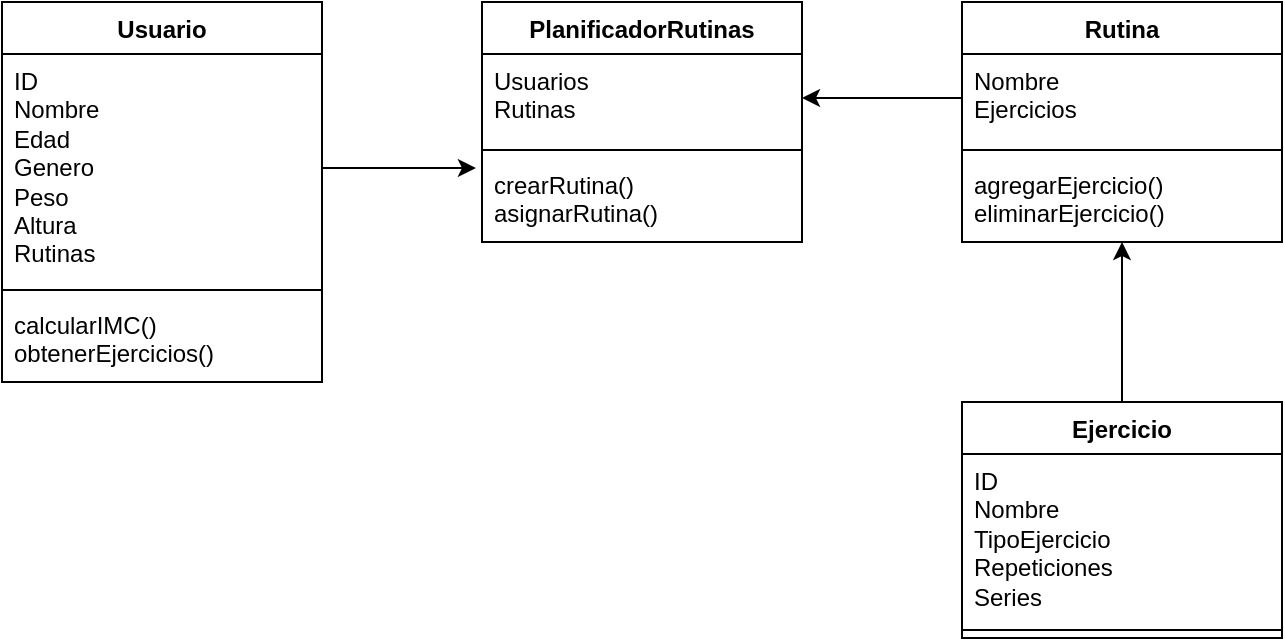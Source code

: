 <mxfile version="24.6.4" type="device">
  <diagram id="C5RBs43oDa-KdzZeNtuy" name="Page-1">
    <mxGraphModel dx="864" dy="516" grid="1" gridSize="10" guides="1" tooltips="1" connect="1" arrows="1" fold="1" page="1" pageScale="1" pageWidth="827" pageHeight="1169" math="0" shadow="0">
      <root>
        <mxCell id="WIyWlLk6GJQsqaUBKTNV-0" />
        <mxCell id="WIyWlLk6GJQsqaUBKTNV-1" parent="WIyWlLk6GJQsqaUBKTNV-0" />
        <mxCell id="jYvnrc7WvTUkd0m6BxXu-1" value="Usuario" style="swimlane;fontStyle=1;align=center;verticalAlign=top;childLayout=stackLayout;horizontal=1;startSize=26;horizontalStack=0;resizeParent=1;resizeParentMax=0;resizeLast=0;collapsible=1;marginBottom=0;whiteSpace=wrap;html=1;" vertex="1" parent="WIyWlLk6GJQsqaUBKTNV-1">
          <mxGeometry x="120" y="80" width="160" height="190" as="geometry" />
        </mxCell>
        <mxCell id="jYvnrc7WvTUkd0m6BxXu-2" value="ID&lt;div&gt;Nombre&lt;/div&gt;&lt;div&gt;Edad&lt;/div&gt;&lt;div&gt;Genero&lt;/div&gt;&lt;div&gt;Peso&lt;/div&gt;&lt;div&gt;Altura&lt;/div&gt;&lt;div&gt;Rutinas&lt;/div&gt;" style="text;strokeColor=none;fillColor=none;align=left;verticalAlign=top;spacingLeft=4;spacingRight=4;overflow=hidden;rotatable=0;points=[[0,0.5],[1,0.5]];portConstraint=eastwest;whiteSpace=wrap;html=1;" vertex="1" parent="jYvnrc7WvTUkd0m6BxXu-1">
          <mxGeometry y="26" width="160" height="114" as="geometry" />
        </mxCell>
        <mxCell id="jYvnrc7WvTUkd0m6BxXu-3" value="" style="line;strokeWidth=1;fillColor=none;align=left;verticalAlign=middle;spacingTop=-1;spacingLeft=3;spacingRight=3;rotatable=0;labelPosition=right;points=[];portConstraint=eastwest;strokeColor=inherit;" vertex="1" parent="jYvnrc7WvTUkd0m6BxXu-1">
          <mxGeometry y="140" width="160" height="8" as="geometry" />
        </mxCell>
        <mxCell id="jYvnrc7WvTUkd0m6BxXu-4" value="calcularIMC()&lt;div&gt;obtenerEjercicios()&lt;/div&gt;" style="text;strokeColor=none;fillColor=none;align=left;verticalAlign=top;spacingLeft=4;spacingRight=4;overflow=hidden;rotatable=0;points=[[0,0.5],[1,0.5]];portConstraint=eastwest;whiteSpace=wrap;html=1;" vertex="1" parent="jYvnrc7WvTUkd0m6BxXu-1">
          <mxGeometry y="148" width="160" height="42" as="geometry" />
        </mxCell>
        <mxCell id="jYvnrc7WvTUkd0m6BxXu-5" value="Rutina" style="swimlane;fontStyle=1;align=center;verticalAlign=top;childLayout=stackLayout;horizontal=1;startSize=26;horizontalStack=0;resizeParent=1;resizeParentMax=0;resizeLast=0;collapsible=1;marginBottom=0;whiteSpace=wrap;html=1;" vertex="1" parent="WIyWlLk6GJQsqaUBKTNV-1">
          <mxGeometry x="600" y="80" width="160" height="120" as="geometry" />
        </mxCell>
        <mxCell id="jYvnrc7WvTUkd0m6BxXu-6" value="Nombre&lt;div&gt;Ejercicios&lt;/div&gt;" style="text;strokeColor=none;fillColor=none;align=left;verticalAlign=top;spacingLeft=4;spacingRight=4;overflow=hidden;rotatable=0;points=[[0,0.5],[1,0.5]];portConstraint=eastwest;whiteSpace=wrap;html=1;" vertex="1" parent="jYvnrc7WvTUkd0m6BxXu-5">
          <mxGeometry y="26" width="160" height="44" as="geometry" />
        </mxCell>
        <mxCell id="jYvnrc7WvTUkd0m6BxXu-7" value="" style="line;strokeWidth=1;fillColor=none;align=left;verticalAlign=middle;spacingTop=-1;spacingLeft=3;spacingRight=3;rotatable=0;labelPosition=right;points=[];portConstraint=eastwest;strokeColor=inherit;" vertex="1" parent="jYvnrc7WvTUkd0m6BxXu-5">
          <mxGeometry y="70" width="160" height="8" as="geometry" />
        </mxCell>
        <mxCell id="jYvnrc7WvTUkd0m6BxXu-8" value="agregarEjercicio()&lt;div&gt;eliminarEjercicio()&lt;/div&gt;" style="text;strokeColor=none;fillColor=none;align=left;verticalAlign=top;spacingLeft=4;spacingRight=4;overflow=hidden;rotatable=0;points=[[0,0.5],[1,0.5]];portConstraint=eastwest;whiteSpace=wrap;html=1;" vertex="1" parent="jYvnrc7WvTUkd0m6BxXu-5">
          <mxGeometry y="78" width="160" height="42" as="geometry" />
        </mxCell>
        <mxCell id="jYvnrc7WvTUkd0m6BxXu-18" style="edgeStyle=orthogonalEdgeStyle;rounded=0;orthogonalLoop=1;jettySize=auto;html=1;entryX=0.5;entryY=1;entryDx=0;entryDy=0;entryPerimeter=0;" edge="1" parent="WIyWlLk6GJQsqaUBKTNV-1" source="jYvnrc7WvTUkd0m6BxXu-9" target="jYvnrc7WvTUkd0m6BxXu-8">
          <mxGeometry relative="1" as="geometry">
            <mxPoint x="680" y="210" as="targetPoint" />
          </mxGeometry>
        </mxCell>
        <mxCell id="jYvnrc7WvTUkd0m6BxXu-9" value="Ejercicio" style="swimlane;fontStyle=1;align=center;verticalAlign=top;childLayout=stackLayout;horizontal=1;startSize=26;horizontalStack=0;resizeParent=1;resizeParentMax=0;resizeLast=0;collapsible=1;marginBottom=0;whiteSpace=wrap;html=1;" vertex="1" parent="WIyWlLk6GJQsqaUBKTNV-1">
          <mxGeometry x="600" y="280" width="160" height="118" as="geometry" />
        </mxCell>
        <mxCell id="jYvnrc7WvTUkd0m6BxXu-10" value="ID&lt;div&gt;Nombre&lt;/div&gt;&lt;div&gt;TipoEjercicio&lt;/div&gt;&lt;div&gt;Repeticiones&lt;/div&gt;&lt;div&gt;Series&lt;/div&gt;" style="text;strokeColor=none;fillColor=none;align=left;verticalAlign=top;spacingLeft=4;spacingRight=4;overflow=hidden;rotatable=0;points=[[0,0.5],[1,0.5]];portConstraint=eastwest;whiteSpace=wrap;html=1;" vertex="1" parent="jYvnrc7WvTUkd0m6BxXu-9">
          <mxGeometry y="26" width="160" height="84" as="geometry" />
        </mxCell>
        <mxCell id="jYvnrc7WvTUkd0m6BxXu-11" value="" style="line;strokeWidth=1;fillColor=none;align=left;verticalAlign=middle;spacingTop=-1;spacingLeft=3;spacingRight=3;rotatable=0;labelPosition=right;points=[];portConstraint=eastwest;strokeColor=inherit;" vertex="1" parent="jYvnrc7WvTUkd0m6BxXu-9">
          <mxGeometry y="110" width="160" height="8" as="geometry" />
        </mxCell>
        <mxCell id="jYvnrc7WvTUkd0m6BxXu-13" value="PlanificadorRutinas" style="swimlane;fontStyle=1;align=center;verticalAlign=top;childLayout=stackLayout;horizontal=1;startSize=26;horizontalStack=0;resizeParent=1;resizeParentMax=0;resizeLast=0;collapsible=1;marginBottom=0;whiteSpace=wrap;html=1;" vertex="1" parent="WIyWlLk6GJQsqaUBKTNV-1">
          <mxGeometry x="360" y="80" width="160" height="120" as="geometry" />
        </mxCell>
        <mxCell id="jYvnrc7WvTUkd0m6BxXu-14" value="Usuarios&lt;div&gt;Rutinas&lt;/div&gt;" style="text;strokeColor=none;fillColor=none;align=left;verticalAlign=top;spacingLeft=4;spacingRight=4;overflow=hidden;rotatable=0;points=[[0,0.5],[1,0.5]];portConstraint=eastwest;whiteSpace=wrap;html=1;" vertex="1" parent="jYvnrc7WvTUkd0m6BxXu-13">
          <mxGeometry y="26" width="160" height="44" as="geometry" />
        </mxCell>
        <mxCell id="jYvnrc7WvTUkd0m6BxXu-15" value="" style="line;strokeWidth=1;fillColor=none;align=left;verticalAlign=middle;spacingTop=-1;spacingLeft=3;spacingRight=3;rotatable=0;labelPosition=right;points=[];portConstraint=eastwest;strokeColor=inherit;" vertex="1" parent="jYvnrc7WvTUkd0m6BxXu-13">
          <mxGeometry y="70" width="160" height="8" as="geometry" />
        </mxCell>
        <mxCell id="jYvnrc7WvTUkd0m6BxXu-16" value="crearRutina()&lt;div&gt;asignarRutina()&lt;/div&gt;" style="text;strokeColor=none;fillColor=none;align=left;verticalAlign=top;spacingLeft=4;spacingRight=4;overflow=hidden;rotatable=0;points=[[0,0.5],[1,0.5]];portConstraint=eastwest;whiteSpace=wrap;html=1;" vertex="1" parent="jYvnrc7WvTUkd0m6BxXu-13">
          <mxGeometry y="78" width="160" height="42" as="geometry" />
        </mxCell>
        <mxCell id="jYvnrc7WvTUkd0m6BxXu-19" style="edgeStyle=orthogonalEdgeStyle;rounded=0;orthogonalLoop=1;jettySize=auto;html=1;entryX=1;entryY=0.5;entryDx=0;entryDy=0;" edge="1" parent="WIyWlLk6GJQsqaUBKTNV-1" source="jYvnrc7WvTUkd0m6BxXu-6" target="jYvnrc7WvTUkd0m6BxXu-14">
          <mxGeometry relative="1" as="geometry" />
        </mxCell>
        <mxCell id="jYvnrc7WvTUkd0m6BxXu-21" style="edgeStyle=orthogonalEdgeStyle;rounded=0;orthogonalLoop=1;jettySize=auto;html=1;entryX=-0.019;entryY=0.119;entryDx=0;entryDy=0;entryPerimeter=0;" edge="1" parent="WIyWlLk6GJQsqaUBKTNV-1" source="jYvnrc7WvTUkd0m6BxXu-2" target="jYvnrc7WvTUkd0m6BxXu-16">
          <mxGeometry relative="1" as="geometry" />
        </mxCell>
      </root>
    </mxGraphModel>
  </diagram>
</mxfile>
